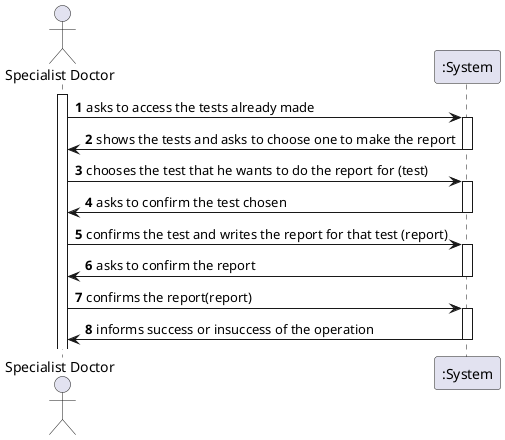 @startuml
'https://plantuml.com/sequence-diagram

autonumber

actor  "Specialist Doctor" as Spec

participant ":System" as System

activate Spec
Spec -> System: asks to access the tests already made

activate System
System -> Spec: shows the tests and asks to choose one to make the report
deactivate System

Spec -> System: chooses the test that he wants to do the report for (test)

activate System
System -> Spec: asks to confirm the test chosen
deactivate System

Spec -> System: confirms the test and writes the report for that test (report)

activate System
System -> Spec: asks to confirm the report
deactivate System

Spec -> System: confirms the report(report)

activate System
System -> Spec: informs success or insuccess of the operation
deactivate System

@enduml